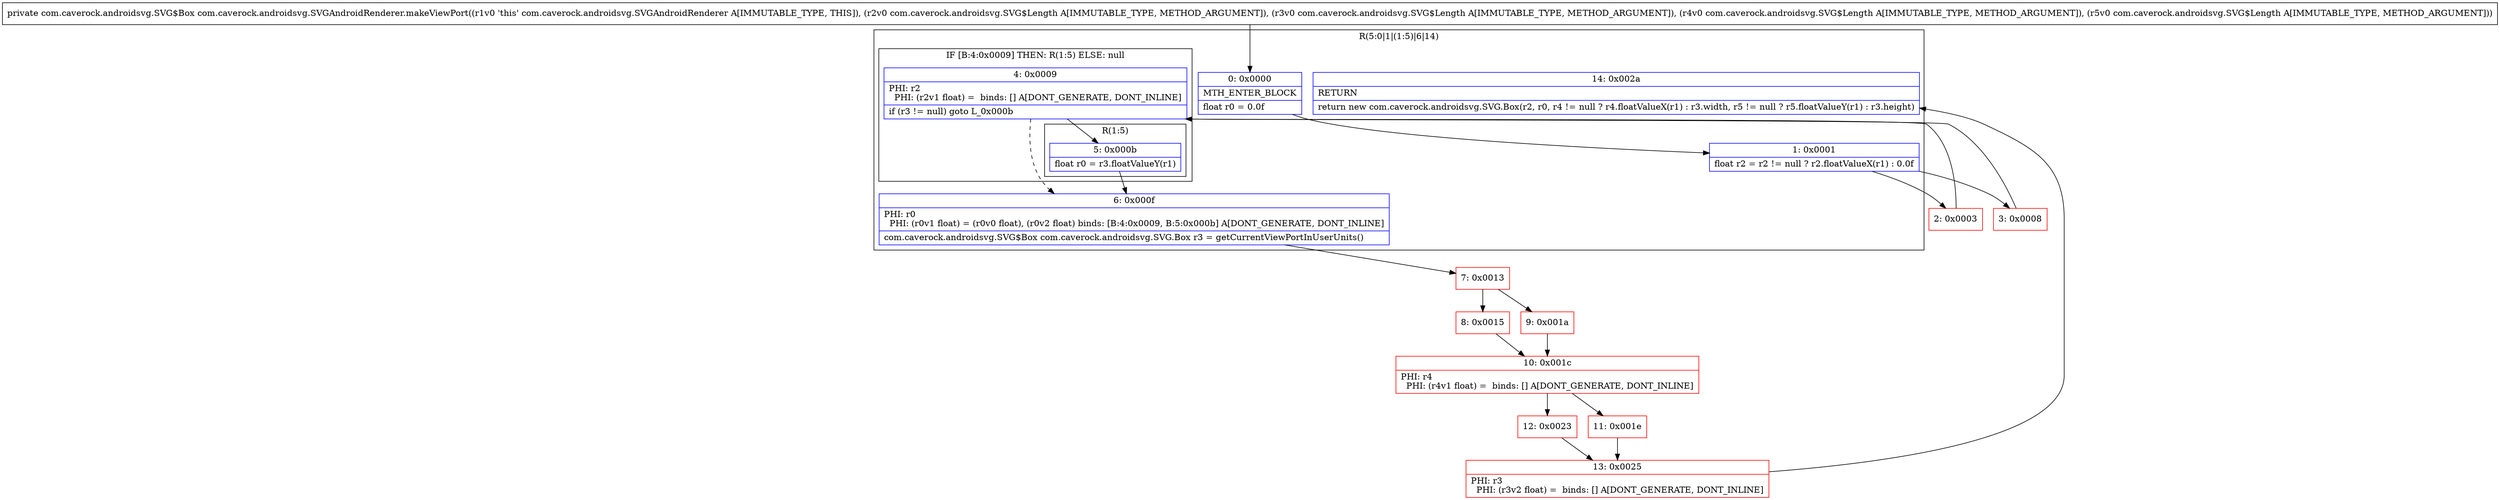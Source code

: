 digraph "CFG forcom.caverock.androidsvg.SVGAndroidRenderer.makeViewPort(Lcom\/caverock\/androidsvg\/SVG$Length;Lcom\/caverock\/androidsvg\/SVG$Length;Lcom\/caverock\/androidsvg\/SVG$Length;Lcom\/caverock\/androidsvg\/SVG$Length;)Lcom\/caverock\/androidsvg\/SVG$Box;" {
subgraph cluster_Region_154788774 {
label = "R(5:0|1|(1:5)|6|14)";
node [shape=record,color=blue];
Node_0 [shape=record,label="{0\:\ 0x0000|MTH_ENTER_BLOCK\l|float r0 = 0.0f\l}"];
Node_1 [shape=record,label="{1\:\ 0x0001|float r2 = r2 != null ? r2.floatValueX(r1) : 0.0f\l}"];
subgraph cluster_IfRegion_955120946 {
label = "IF [B:4:0x0009] THEN: R(1:5) ELSE: null";
node [shape=record,color=blue];
Node_4 [shape=record,label="{4\:\ 0x0009|PHI: r2 \l  PHI: (r2v1 float) =  binds: [] A[DONT_GENERATE, DONT_INLINE]\l|if (r3 != null) goto L_0x000b\l}"];
subgraph cluster_Region_700236273 {
label = "R(1:5)";
node [shape=record,color=blue];
Node_5 [shape=record,label="{5\:\ 0x000b|float r0 = r3.floatValueY(r1)\l}"];
}
}
Node_6 [shape=record,label="{6\:\ 0x000f|PHI: r0 \l  PHI: (r0v1 float) = (r0v0 float), (r0v2 float) binds: [B:4:0x0009, B:5:0x000b] A[DONT_GENERATE, DONT_INLINE]\l|com.caverock.androidsvg.SVG$Box com.caverock.androidsvg.SVG.Box r3 = getCurrentViewPortInUserUnits()\l}"];
Node_14 [shape=record,label="{14\:\ 0x002a|RETURN\l|return new com.caverock.androidsvg.SVG.Box(r2, r0, r4 != null ? r4.floatValueX(r1) : r3.width, r5 != null ? r5.floatValueY(r1) : r3.height)\l}"];
}
Node_2 [shape=record,color=red,label="{2\:\ 0x0003}"];
Node_3 [shape=record,color=red,label="{3\:\ 0x0008}"];
Node_7 [shape=record,color=red,label="{7\:\ 0x0013}"];
Node_8 [shape=record,color=red,label="{8\:\ 0x0015}"];
Node_9 [shape=record,color=red,label="{9\:\ 0x001a}"];
Node_10 [shape=record,color=red,label="{10\:\ 0x001c|PHI: r4 \l  PHI: (r4v1 float) =  binds: [] A[DONT_GENERATE, DONT_INLINE]\l}"];
Node_11 [shape=record,color=red,label="{11\:\ 0x001e}"];
Node_12 [shape=record,color=red,label="{12\:\ 0x0023}"];
Node_13 [shape=record,color=red,label="{13\:\ 0x0025|PHI: r3 \l  PHI: (r3v2 float) =  binds: [] A[DONT_GENERATE, DONT_INLINE]\l}"];
MethodNode[shape=record,label="{private com.caverock.androidsvg.SVG$Box com.caverock.androidsvg.SVGAndroidRenderer.makeViewPort((r1v0 'this' com.caverock.androidsvg.SVGAndroidRenderer A[IMMUTABLE_TYPE, THIS]), (r2v0 com.caverock.androidsvg.SVG$Length A[IMMUTABLE_TYPE, METHOD_ARGUMENT]), (r3v0 com.caverock.androidsvg.SVG$Length A[IMMUTABLE_TYPE, METHOD_ARGUMENT]), (r4v0 com.caverock.androidsvg.SVG$Length A[IMMUTABLE_TYPE, METHOD_ARGUMENT]), (r5v0 com.caverock.androidsvg.SVG$Length A[IMMUTABLE_TYPE, METHOD_ARGUMENT])) }"];
MethodNode -> Node_0;
Node_0 -> Node_1;
Node_1 -> Node_2;
Node_1 -> Node_3;
Node_4 -> Node_5;
Node_4 -> Node_6[style=dashed];
Node_5 -> Node_6;
Node_6 -> Node_7;
Node_2 -> Node_4;
Node_3 -> Node_4;
Node_7 -> Node_8;
Node_7 -> Node_9;
Node_8 -> Node_10;
Node_9 -> Node_10;
Node_10 -> Node_11;
Node_10 -> Node_12;
Node_11 -> Node_13;
Node_12 -> Node_13;
Node_13 -> Node_14;
}

